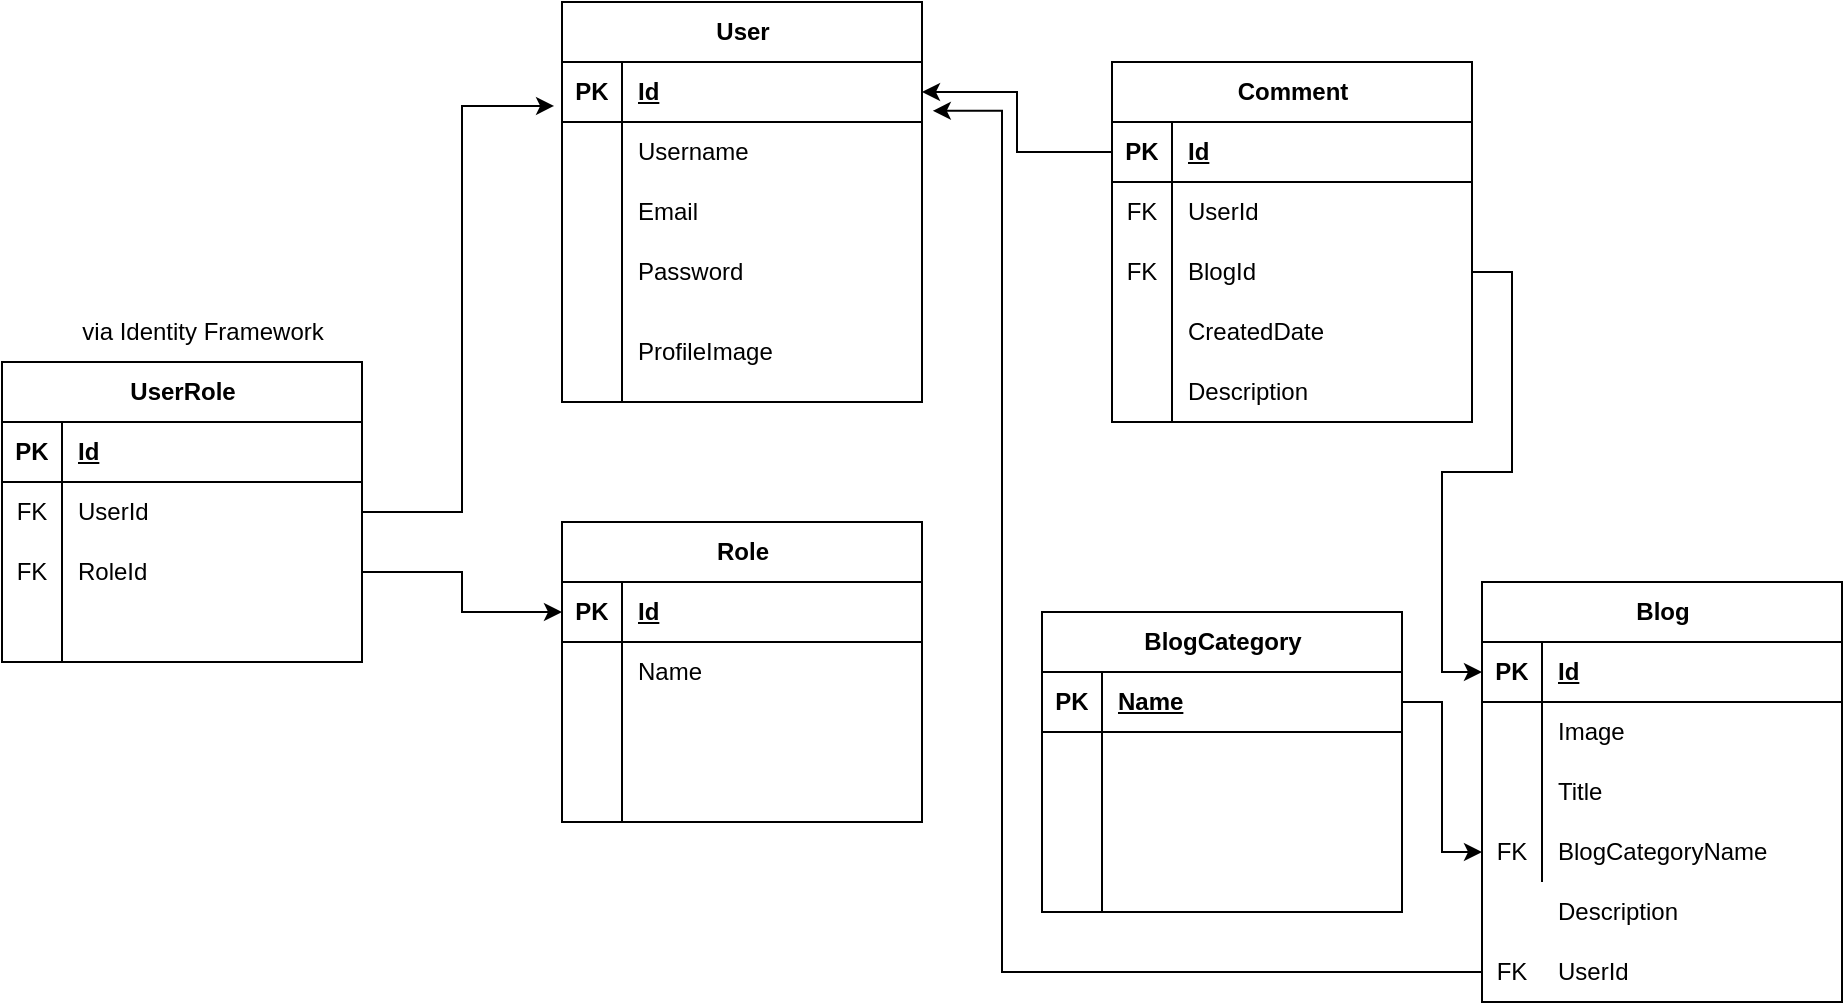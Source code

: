<mxfile version="24.4.0" type="device" pages="2">
  <diagram name="ERD" id="0M1rPhr5gGzUp3_vk9dj">
    <mxGraphModel dx="2524" dy="836" grid="1" gridSize="10" guides="1" tooltips="1" connect="1" arrows="1" fold="1" page="1" pageScale="1" pageWidth="850" pageHeight="1100" math="0" shadow="0">
      <root>
        <mxCell id="0" />
        <mxCell id="1" parent="0" />
        <mxCell id="p9ikIKn1Z6G7gpwhWaA2-1" value="User" style="shape=table;startSize=30;container=1;collapsible=1;childLayout=tableLayout;fixedRows=1;rowLines=0;fontStyle=1;align=center;resizeLast=1;html=1;" parent="1" vertex="1">
          <mxGeometry x="60" y="170" width="180" height="200" as="geometry" />
        </mxCell>
        <mxCell id="p9ikIKn1Z6G7gpwhWaA2-2" value="" style="shape=tableRow;horizontal=0;startSize=0;swimlaneHead=0;swimlaneBody=0;fillColor=none;collapsible=0;dropTarget=0;points=[[0,0.5],[1,0.5]];portConstraint=eastwest;top=0;left=0;right=0;bottom=1;" parent="p9ikIKn1Z6G7gpwhWaA2-1" vertex="1">
          <mxGeometry y="30" width="180" height="30" as="geometry" />
        </mxCell>
        <mxCell id="p9ikIKn1Z6G7gpwhWaA2-3" value="PK" style="shape=partialRectangle;connectable=0;fillColor=none;top=0;left=0;bottom=0;right=0;fontStyle=1;overflow=hidden;whiteSpace=wrap;html=1;" parent="p9ikIKn1Z6G7gpwhWaA2-2" vertex="1">
          <mxGeometry width="30" height="30" as="geometry">
            <mxRectangle width="30" height="30" as="alternateBounds" />
          </mxGeometry>
        </mxCell>
        <mxCell id="p9ikIKn1Z6G7gpwhWaA2-4" value="Id" style="shape=partialRectangle;connectable=0;fillColor=none;top=0;left=0;bottom=0;right=0;align=left;spacingLeft=6;fontStyle=5;overflow=hidden;whiteSpace=wrap;html=1;" parent="p9ikIKn1Z6G7gpwhWaA2-2" vertex="1">
          <mxGeometry x="30" width="150" height="30" as="geometry">
            <mxRectangle width="150" height="30" as="alternateBounds" />
          </mxGeometry>
        </mxCell>
        <mxCell id="p9ikIKn1Z6G7gpwhWaA2-5" value="" style="shape=tableRow;horizontal=0;startSize=0;swimlaneHead=0;swimlaneBody=0;fillColor=none;collapsible=0;dropTarget=0;points=[[0,0.5],[1,0.5]];portConstraint=eastwest;top=0;left=0;right=0;bottom=0;" parent="p9ikIKn1Z6G7gpwhWaA2-1" vertex="1">
          <mxGeometry y="60" width="180" height="30" as="geometry" />
        </mxCell>
        <mxCell id="p9ikIKn1Z6G7gpwhWaA2-6" value="" style="shape=partialRectangle;connectable=0;fillColor=none;top=0;left=0;bottom=0;right=0;editable=1;overflow=hidden;whiteSpace=wrap;html=1;" parent="p9ikIKn1Z6G7gpwhWaA2-5" vertex="1">
          <mxGeometry width="30" height="30" as="geometry">
            <mxRectangle width="30" height="30" as="alternateBounds" />
          </mxGeometry>
        </mxCell>
        <mxCell id="p9ikIKn1Z6G7gpwhWaA2-7" value="Username" style="shape=partialRectangle;connectable=0;fillColor=none;top=0;left=0;bottom=0;right=0;align=left;spacingLeft=6;overflow=hidden;whiteSpace=wrap;html=1;" parent="p9ikIKn1Z6G7gpwhWaA2-5" vertex="1">
          <mxGeometry x="30" width="150" height="30" as="geometry">
            <mxRectangle width="150" height="30" as="alternateBounds" />
          </mxGeometry>
        </mxCell>
        <mxCell id="p9ikIKn1Z6G7gpwhWaA2-8" value="" style="shape=tableRow;horizontal=0;startSize=0;swimlaneHead=0;swimlaneBody=0;fillColor=none;collapsible=0;dropTarget=0;points=[[0,0.5],[1,0.5]];portConstraint=eastwest;top=0;left=0;right=0;bottom=0;" parent="p9ikIKn1Z6G7gpwhWaA2-1" vertex="1">
          <mxGeometry y="90" width="180" height="30" as="geometry" />
        </mxCell>
        <mxCell id="p9ikIKn1Z6G7gpwhWaA2-9" value="" style="shape=partialRectangle;connectable=0;fillColor=none;top=0;left=0;bottom=0;right=0;editable=1;overflow=hidden;whiteSpace=wrap;html=1;" parent="p9ikIKn1Z6G7gpwhWaA2-8" vertex="1">
          <mxGeometry width="30" height="30" as="geometry">
            <mxRectangle width="30" height="30" as="alternateBounds" />
          </mxGeometry>
        </mxCell>
        <mxCell id="p9ikIKn1Z6G7gpwhWaA2-10" value="Email" style="shape=partialRectangle;connectable=0;fillColor=none;top=0;left=0;bottom=0;right=0;align=left;spacingLeft=6;overflow=hidden;whiteSpace=wrap;html=1;" parent="p9ikIKn1Z6G7gpwhWaA2-8" vertex="1">
          <mxGeometry x="30" width="150" height="30" as="geometry">
            <mxRectangle width="150" height="30" as="alternateBounds" />
          </mxGeometry>
        </mxCell>
        <mxCell id="p9ikIKn1Z6G7gpwhWaA2-11" value="" style="shape=tableRow;horizontal=0;startSize=0;swimlaneHead=0;swimlaneBody=0;fillColor=none;collapsible=0;dropTarget=0;points=[[0,0.5],[1,0.5]];portConstraint=eastwest;top=0;left=0;right=0;bottom=0;" parent="p9ikIKn1Z6G7gpwhWaA2-1" vertex="1">
          <mxGeometry y="120" width="180" height="30" as="geometry" />
        </mxCell>
        <mxCell id="p9ikIKn1Z6G7gpwhWaA2-12" value="" style="shape=partialRectangle;connectable=0;fillColor=none;top=0;left=0;bottom=0;right=0;editable=1;overflow=hidden;whiteSpace=wrap;html=1;" parent="p9ikIKn1Z6G7gpwhWaA2-11" vertex="1">
          <mxGeometry width="30" height="30" as="geometry">
            <mxRectangle width="30" height="30" as="alternateBounds" />
          </mxGeometry>
        </mxCell>
        <mxCell id="p9ikIKn1Z6G7gpwhWaA2-13" value="Password" style="shape=partialRectangle;connectable=0;fillColor=none;top=0;left=0;bottom=0;right=0;align=left;spacingLeft=6;overflow=hidden;whiteSpace=wrap;html=1;" parent="p9ikIKn1Z6G7gpwhWaA2-11" vertex="1">
          <mxGeometry x="30" width="150" height="30" as="geometry">
            <mxRectangle width="150" height="30" as="alternateBounds" />
          </mxGeometry>
        </mxCell>
        <mxCell id="p9ikIKn1Z6G7gpwhWaA2-98" value="" style="shape=tableRow;horizontal=0;startSize=0;swimlaneHead=0;swimlaneBody=0;fillColor=none;collapsible=0;dropTarget=0;points=[[0,0.5],[1,0.5]];portConstraint=eastwest;top=0;left=0;right=0;bottom=0;" parent="p9ikIKn1Z6G7gpwhWaA2-1" vertex="1">
          <mxGeometry y="150" width="180" height="50" as="geometry" />
        </mxCell>
        <mxCell id="p9ikIKn1Z6G7gpwhWaA2-99" value="" style="shape=partialRectangle;connectable=0;fillColor=none;top=0;left=0;bottom=0;right=0;editable=1;overflow=hidden;whiteSpace=wrap;html=1;" parent="p9ikIKn1Z6G7gpwhWaA2-98" vertex="1">
          <mxGeometry width="30" height="50" as="geometry">
            <mxRectangle width="30" height="50" as="alternateBounds" />
          </mxGeometry>
        </mxCell>
        <mxCell id="p9ikIKn1Z6G7gpwhWaA2-100" value="ProfileImage" style="shape=partialRectangle;connectable=0;fillColor=none;top=0;left=0;bottom=0;right=0;align=left;spacingLeft=6;overflow=hidden;whiteSpace=wrap;html=1;" parent="p9ikIKn1Z6G7gpwhWaA2-98" vertex="1">
          <mxGeometry x="30" width="150" height="50" as="geometry">
            <mxRectangle width="150" height="50" as="alternateBounds" />
          </mxGeometry>
        </mxCell>
        <mxCell id="p9ikIKn1Z6G7gpwhWaA2-14" value="Role" style="shape=table;startSize=30;container=1;collapsible=1;childLayout=tableLayout;fixedRows=1;rowLines=0;fontStyle=1;align=center;resizeLast=1;html=1;" parent="1" vertex="1">
          <mxGeometry x="60" y="430" width="180" height="150" as="geometry" />
        </mxCell>
        <mxCell id="p9ikIKn1Z6G7gpwhWaA2-15" value="" style="shape=tableRow;horizontal=0;startSize=0;swimlaneHead=0;swimlaneBody=0;fillColor=none;collapsible=0;dropTarget=0;points=[[0,0.5],[1,0.5]];portConstraint=eastwest;top=0;left=0;right=0;bottom=1;" parent="p9ikIKn1Z6G7gpwhWaA2-14" vertex="1">
          <mxGeometry y="30" width="180" height="30" as="geometry" />
        </mxCell>
        <mxCell id="p9ikIKn1Z6G7gpwhWaA2-16" value="PK" style="shape=partialRectangle;connectable=0;fillColor=none;top=0;left=0;bottom=0;right=0;fontStyle=1;overflow=hidden;whiteSpace=wrap;html=1;" parent="p9ikIKn1Z6G7gpwhWaA2-15" vertex="1">
          <mxGeometry width="30" height="30" as="geometry">
            <mxRectangle width="30" height="30" as="alternateBounds" />
          </mxGeometry>
        </mxCell>
        <mxCell id="p9ikIKn1Z6G7gpwhWaA2-17" value="Id" style="shape=partialRectangle;connectable=0;fillColor=none;top=0;left=0;bottom=0;right=0;align=left;spacingLeft=6;fontStyle=5;overflow=hidden;whiteSpace=wrap;html=1;" parent="p9ikIKn1Z6G7gpwhWaA2-15" vertex="1">
          <mxGeometry x="30" width="150" height="30" as="geometry">
            <mxRectangle width="150" height="30" as="alternateBounds" />
          </mxGeometry>
        </mxCell>
        <mxCell id="p9ikIKn1Z6G7gpwhWaA2-18" value="" style="shape=tableRow;horizontal=0;startSize=0;swimlaneHead=0;swimlaneBody=0;fillColor=none;collapsible=0;dropTarget=0;points=[[0,0.5],[1,0.5]];portConstraint=eastwest;top=0;left=0;right=0;bottom=0;" parent="p9ikIKn1Z6G7gpwhWaA2-14" vertex="1">
          <mxGeometry y="60" width="180" height="30" as="geometry" />
        </mxCell>
        <mxCell id="p9ikIKn1Z6G7gpwhWaA2-19" value="" style="shape=partialRectangle;connectable=0;fillColor=none;top=0;left=0;bottom=0;right=0;editable=1;overflow=hidden;whiteSpace=wrap;html=1;" parent="p9ikIKn1Z6G7gpwhWaA2-18" vertex="1">
          <mxGeometry width="30" height="30" as="geometry">
            <mxRectangle width="30" height="30" as="alternateBounds" />
          </mxGeometry>
        </mxCell>
        <mxCell id="p9ikIKn1Z6G7gpwhWaA2-20" value="Name" style="shape=partialRectangle;connectable=0;fillColor=none;top=0;left=0;bottom=0;right=0;align=left;spacingLeft=6;overflow=hidden;whiteSpace=wrap;html=1;" parent="p9ikIKn1Z6G7gpwhWaA2-18" vertex="1">
          <mxGeometry x="30" width="150" height="30" as="geometry">
            <mxRectangle width="150" height="30" as="alternateBounds" />
          </mxGeometry>
        </mxCell>
        <mxCell id="p9ikIKn1Z6G7gpwhWaA2-21" value="" style="shape=tableRow;horizontal=0;startSize=0;swimlaneHead=0;swimlaneBody=0;fillColor=none;collapsible=0;dropTarget=0;points=[[0,0.5],[1,0.5]];portConstraint=eastwest;top=0;left=0;right=0;bottom=0;" parent="p9ikIKn1Z6G7gpwhWaA2-14" vertex="1">
          <mxGeometry y="90" width="180" height="30" as="geometry" />
        </mxCell>
        <mxCell id="p9ikIKn1Z6G7gpwhWaA2-22" value="" style="shape=partialRectangle;connectable=0;fillColor=none;top=0;left=0;bottom=0;right=0;editable=1;overflow=hidden;whiteSpace=wrap;html=1;" parent="p9ikIKn1Z6G7gpwhWaA2-21" vertex="1">
          <mxGeometry width="30" height="30" as="geometry">
            <mxRectangle width="30" height="30" as="alternateBounds" />
          </mxGeometry>
        </mxCell>
        <mxCell id="p9ikIKn1Z6G7gpwhWaA2-23" value="" style="shape=partialRectangle;connectable=0;fillColor=none;top=0;left=0;bottom=0;right=0;align=left;spacingLeft=6;overflow=hidden;whiteSpace=wrap;html=1;" parent="p9ikIKn1Z6G7gpwhWaA2-21" vertex="1">
          <mxGeometry x="30" width="150" height="30" as="geometry">
            <mxRectangle width="150" height="30" as="alternateBounds" />
          </mxGeometry>
        </mxCell>
        <mxCell id="p9ikIKn1Z6G7gpwhWaA2-24" value="" style="shape=tableRow;horizontal=0;startSize=0;swimlaneHead=0;swimlaneBody=0;fillColor=none;collapsible=0;dropTarget=0;points=[[0,0.5],[1,0.5]];portConstraint=eastwest;top=0;left=0;right=0;bottom=0;" parent="p9ikIKn1Z6G7gpwhWaA2-14" vertex="1">
          <mxGeometry y="120" width="180" height="30" as="geometry" />
        </mxCell>
        <mxCell id="p9ikIKn1Z6G7gpwhWaA2-25" value="" style="shape=partialRectangle;connectable=0;fillColor=none;top=0;left=0;bottom=0;right=0;editable=1;overflow=hidden;whiteSpace=wrap;html=1;" parent="p9ikIKn1Z6G7gpwhWaA2-24" vertex="1">
          <mxGeometry width="30" height="30" as="geometry">
            <mxRectangle width="30" height="30" as="alternateBounds" />
          </mxGeometry>
        </mxCell>
        <mxCell id="p9ikIKn1Z6G7gpwhWaA2-26" value="" style="shape=partialRectangle;connectable=0;fillColor=none;top=0;left=0;bottom=0;right=0;align=left;spacingLeft=6;overflow=hidden;whiteSpace=wrap;html=1;" parent="p9ikIKn1Z6G7gpwhWaA2-24" vertex="1">
          <mxGeometry x="30" width="150" height="30" as="geometry">
            <mxRectangle width="150" height="30" as="alternateBounds" />
          </mxGeometry>
        </mxCell>
        <mxCell id="p9ikIKn1Z6G7gpwhWaA2-27" value="UserRole" style="shape=table;startSize=30;container=1;collapsible=1;childLayout=tableLayout;fixedRows=1;rowLines=0;fontStyle=1;align=center;resizeLast=1;html=1;" parent="1" vertex="1">
          <mxGeometry x="-220" y="350" width="180" height="150" as="geometry" />
        </mxCell>
        <mxCell id="p9ikIKn1Z6G7gpwhWaA2-28" value="" style="shape=tableRow;horizontal=0;startSize=0;swimlaneHead=0;swimlaneBody=0;fillColor=none;collapsible=0;dropTarget=0;points=[[0,0.5],[1,0.5]];portConstraint=eastwest;top=0;left=0;right=0;bottom=1;" parent="p9ikIKn1Z6G7gpwhWaA2-27" vertex="1">
          <mxGeometry y="30" width="180" height="30" as="geometry" />
        </mxCell>
        <mxCell id="p9ikIKn1Z6G7gpwhWaA2-29" value="PK" style="shape=partialRectangle;connectable=0;fillColor=none;top=0;left=0;bottom=0;right=0;fontStyle=1;overflow=hidden;whiteSpace=wrap;html=1;" parent="p9ikIKn1Z6G7gpwhWaA2-28" vertex="1">
          <mxGeometry width="30" height="30" as="geometry">
            <mxRectangle width="30" height="30" as="alternateBounds" />
          </mxGeometry>
        </mxCell>
        <mxCell id="p9ikIKn1Z6G7gpwhWaA2-30" value="Id" style="shape=partialRectangle;connectable=0;fillColor=none;top=0;left=0;bottom=0;right=0;align=left;spacingLeft=6;fontStyle=5;overflow=hidden;whiteSpace=wrap;html=1;" parent="p9ikIKn1Z6G7gpwhWaA2-28" vertex="1">
          <mxGeometry x="30" width="150" height="30" as="geometry">
            <mxRectangle width="150" height="30" as="alternateBounds" />
          </mxGeometry>
        </mxCell>
        <mxCell id="p9ikIKn1Z6G7gpwhWaA2-31" value="" style="shape=tableRow;horizontal=0;startSize=0;swimlaneHead=0;swimlaneBody=0;fillColor=none;collapsible=0;dropTarget=0;points=[[0,0.5],[1,0.5]];portConstraint=eastwest;top=0;left=0;right=0;bottom=0;" parent="p9ikIKn1Z6G7gpwhWaA2-27" vertex="1">
          <mxGeometry y="60" width="180" height="30" as="geometry" />
        </mxCell>
        <mxCell id="p9ikIKn1Z6G7gpwhWaA2-32" value="FK" style="shape=partialRectangle;connectable=0;fillColor=none;top=0;left=0;bottom=0;right=0;editable=1;overflow=hidden;whiteSpace=wrap;html=1;" parent="p9ikIKn1Z6G7gpwhWaA2-31" vertex="1">
          <mxGeometry width="30" height="30" as="geometry">
            <mxRectangle width="30" height="30" as="alternateBounds" />
          </mxGeometry>
        </mxCell>
        <mxCell id="p9ikIKn1Z6G7gpwhWaA2-33" value="UserId" style="shape=partialRectangle;connectable=0;fillColor=none;top=0;left=0;bottom=0;right=0;align=left;spacingLeft=6;overflow=hidden;whiteSpace=wrap;html=1;" parent="p9ikIKn1Z6G7gpwhWaA2-31" vertex="1">
          <mxGeometry x="30" width="150" height="30" as="geometry">
            <mxRectangle width="150" height="30" as="alternateBounds" />
          </mxGeometry>
        </mxCell>
        <mxCell id="p9ikIKn1Z6G7gpwhWaA2-34" value="" style="shape=tableRow;horizontal=0;startSize=0;swimlaneHead=0;swimlaneBody=0;fillColor=none;collapsible=0;dropTarget=0;points=[[0,0.5],[1,0.5]];portConstraint=eastwest;top=0;left=0;right=0;bottom=0;" parent="p9ikIKn1Z6G7gpwhWaA2-27" vertex="1">
          <mxGeometry y="90" width="180" height="30" as="geometry" />
        </mxCell>
        <mxCell id="p9ikIKn1Z6G7gpwhWaA2-35" value="FK" style="shape=partialRectangle;connectable=0;fillColor=none;top=0;left=0;bottom=0;right=0;editable=1;overflow=hidden;whiteSpace=wrap;html=1;" parent="p9ikIKn1Z6G7gpwhWaA2-34" vertex="1">
          <mxGeometry width="30" height="30" as="geometry">
            <mxRectangle width="30" height="30" as="alternateBounds" />
          </mxGeometry>
        </mxCell>
        <mxCell id="p9ikIKn1Z6G7gpwhWaA2-36" value="RoleId" style="shape=partialRectangle;connectable=0;fillColor=none;top=0;left=0;bottom=0;right=0;align=left;spacingLeft=6;overflow=hidden;whiteSpace=wrap;html=1;" parent="p9ikIKn1Z6G7gpwhWaA2-34" vertex="1">
          <mxGeometry x="30" width="150" height="30" as="geometry">
            <mxRectangle width="150" height="30" as="alternateBounds" />
          </mxGeometry>
        </mxCell>
        <mxCell id="p9ikIKn1Z6G7gpwhWaA2-37" value="" style="shape=tableRow;horizontal=0;startSize=0;swimlaneHead=0;swimlaneBody=0;fillColor=none;collapsible=0;dropTarget=0;points=[[0,0.5],[1,0.5]];portConstraint=eastwest;top=0;left=0;right=0;bottom=0;" parent="p9ikIKn1Z6G7gpwhWaA2-27" vertex="1">
          <mxGeometry y="120" width="180" height="30" as="geometry" />
        </mxCell>
        <mxCell id="p9ikIKn1Z6G7gpwhWaA2-38" value="" style="shape=partialRectangle;connectable=0;fillColor=none;top=0;left=0;bottom=0;right=0;editable=1;overflow=hidden;whiteSpace=wrap;html=1;" parent="p9ikIKn1Z6G7gpwhWaA2-37" vertex="1">
          <mxGeometry width="30" height="30" as="geometry">
            <mxRectangle width="30" height="30" as="alternateBounds" />
          </mxGeometry>
        </mxCell>
        <mxCell id="p9ikIKn1Z6G7gpwhWaA2-39" value="" style="shape=partialRectangle;connectable=0;fillColor=none;top=0;left=0;bottom=0;right=0;align=left;spacingLeft=6;overflow=hidden;whiteSpace=wrap;html=1;" parent="p9ikIKn1Z6G7gpwhWaA2-37" vertex="1">
          <mxGeometry x="30" width="150" height="30" as="geometry">
            <mxRectangle width="150" height="30" as="alternateBounds" />
          </mxGeometry>
        </mxCell>
        <mxCell id="p9ikIKn1Z6G7gpwhWaA2-40" style="edgeStyle=orthogonalEdgeStyle;rounded=0;orthogonalLoop=1;jettySize=auto;html=1;entryX=-0.022;entryY=0.733;entryDx=0;entryDy=0;entryPerimeter=0;exitX=1;exitY=0.5;exitDx=0;exitDy=0;" parent="1" source="p9ikIKn1Z6G7gpwhWaA2-31" target="p9ikIKn1Z6G7gpwhWaA2-2" edge="1">
          <mxGeometry relative="1" as="geometry" />
        </mxCell>
        <mxCell id="p9ikIKn1Z6G7gpwhWaA2-41" style="edgeStyle=orthogonalEdgeStyle;rounded=0;orthogonalLoop=1;jettySize=auto;html=1;entryX=0;entryY=0.5;entryDx=0;entryDy=0;" parent="1" source="p9ikIKn1Z6G7gpwhWaA2-34" target="p9ikIKn1Z6G7gpwhWaA2-15" edge="1">
          <mxGeometry relative="1" as="geometry" />
        </mxCell>
        <mxCell id="p9ikIKn1Z6G7gpwhWaA2-42" value="via Identity Framework" style="text;html=1;align=center;verticalAlign=middle;resizable=0;points=[];autosize=1;strokeColor=none;fillColor=none;" parent="1" vertex="1">
          <mxGeometry x="-190" y="320" width="140" height="30" as="geometry" />
        </mxCell>
        <mxCell id="p9ikIKn1Z6G7gpwhWaA2-43" value="Blog" style="shape=table;startSize=30;container=1;collapsible=1;childLayout=tableLayout;fixedRows=1;rowLines=0;fontStyle=1;align=center;resizeLast=1;html=1;" parent="1" vertex="1">
          <mxGeometry x="520" y="460" width="180" height="210" as="geometry" />
        </mxCell>
        <mxCell id="p9ikIKn1Z6G7gpwhWaA2-44" value="" style="shape=tableRow;horizontal=0;startSize=0;swimlaneHead=0;swimlaneBody=0;fillColor=none;collapsible=0;dropTarget=0;points=[[0,0.5],[1,0.5]];portConstraint=eastwest;top=0;left=0;right=0;bottom=1;" parent="p9ikIKn1Z6G7gpwhWaA2-43" vertex="1">
          <mxGeometry y="30" width="180" height="30" as="geometry" />
        </mxCell>
        <mxCell id="p9ikIKn1Z6G7gpwhWaA2-45" value="PK" style="shape=partialRectangle;connectable=0;fillColor=none;top=0;left=0;bottom=0;right=0;fontStyle=1;overflow=hidden;whiteSpace=wrap;html=1;" parent="p9ikIKn1Z6G7gpwhWaA2-44" vertex="1">
          <mxGeometry width="30" height="30" as="geometry">
            <mxRectangle width="30" height="30" as="alternateBounds" />
          </mxGeometry>
        </mxCell>
        <mxCell id="p9ikIKn1Z6G7gpwhWaA2-46" value="Id" style="shape=partialRectangle;connectable=0;fillColor=none;top=0;left=0;bottom=0;right=0;align=left;spacingLeft=6;fontStyle=5;overflow=hidden;whiteSpace=wrap;html=1;" parent="p9ikIKn1Z6G7gpwhWaA2-44" vertex="1">
          <mxGeometry x="30" width="150" height="30" as="geometry">
            <mxRectangle width="150" height="30" as="alternateBounds" />
          </mxGeometry>
        </mxCell>
        <mxCell id="p9ikIKn1Z6G7gpwhWaA2-47" value="" style="shape=tableRow;horizontal=0;startSize=0;swimlaneHead=0;swimlaneBody=0;fillColor=none;collapsible=0;dropTarget=0;points=[[0,0.5],[1,0.5]];portConstraint=eastwest;top=0;left=0;right=0;bottom=0;" parent="p9ikIKn1Z6G7gpwhWaA2-43" vertex="1">
          <mxGeometry y="60" width="180" height="30" as="geometry" />
        </mxCell>
        <mxCell id="p9ikIKn1Z6G7gpwhWaA2-48" value="" style="shape=partialRectangle;connectable=0;fillColor=none;top=0;left=0;bottom=0;right=0;editable=1;overflow=hidden;whiteSpace=wrap;html=1;" parent="p9ikIKn1Z6G7gpwhWaA2-47" vertex="1">
          <mxGeometry width="30" height="30" as="geometry">
            <mxRectangle width="30" height="30" as="alternateBounds" />
          </mxGeometry>
        </mxCell>
        <mxCell id="p9ikIKn1Z6G7gpwhWaA2-49" value="Image" style="shape=partialRectangle;connectable=0;fillColor=none;top=0;left=0;bottom=0;right=0;align=left;spacingLeft=6;overflow=hidden;whiteSpace=wrap;html=1;" parent="p9ikIKn1Z6G7gpwhWaA2-47" vertex="1">
          <mxGeometry x="30" width="150" height="30" as="geometry">
            <mxRectangle width="150" height="30" as="alternateBounds" />
          </mxGeometry>
        </mxCell>
        <mxCell id="p9ikIKn1Z6G7gpwhWaA2-50" value="" style="shape=tableRow;horizontal=0;startSize=0;swimlaneHead=0;swimlaneBody=0;fillColor=none;collapsible=0;dropTarget=0;points=[[0,0.5],[1,0.5]];portConstraint=eastwest;top=0;left=0;right=0;bottom=0;" parent="p9ikIKn1Z6G7gpwhWaA2-43" vertex="1">
          <mxGeometry y="90" width="180" height="30" as="geometry" />
        </mxCell>
        <mxCell id="p9ikIKn1Z6G7gpwhWaA2-51" value="" style="shape=partialRectangle;connectable=0;fillColor=none;top=0;left=0;bottom=0;right=0;editable=1;overflow=hidden;whiteSpace=wrap;html=1;" parent="p9ikIKn1Z6G7gpwhWaA2-50" vertex="1">
          <mxGeometry width="30" height="30" as="geometry">
            <mxRectangle width="30" height="30" as="alternateBounds" />
          </mxGeometry>
        </mxCell>
        <mxCell id="p9ikIKn1Z6G7gpwhWaA2-52" value="Title" style="shape=partialRectangle;connectable=0;fillColor=none;top=0;left=0;bottom=0;right=0;align=left;spacingLeft=6;overflow=hidden;whiteSpace=wrap;html=1;" parent="p9ikIKn1Z6G7gpwhWaA2-50" vertex="1">
          <mxGeometry x="30" width="150" height="30" as="geometry">
            <mxRectangle width="150" height="30" as="alternateBounds" />
          </mxGeometry>
        </mxCell>
        <mxCell id="p9ikIKn1Z6G7gpwhWaA2-53" value="" style="shape=tableRow;horizontal=0;startSize=0;swimlaneHead=0;swimlaneBody=0;fillColor=none;collapsible=0;dropTarget=0;points=[[0,0.5],[1,0.5]];portConstraint=eastwest;top=0;left=0;right=0;bottom=0;" parent="p9ikIKn1Z6G7gpwhWaA2-43" vertex="1">
          <mxGeometry y="120" width="180" height="30" as="geometry" />
        </mxCell>
        <mxCell id="p9ikIKn1Z6G7gpwhWaA2-54" value="FK" style="shape=partialRectangle;connectable=0;fillColor=none;top=0;left=0;bottom=0;right=0;editable=1;overflow=hidden;whiteSpace=wrap;html=1;" parent="p9ikIKn1Z6G7gpwhWaA2-53" vertex="1">
          <mxGeometry width="30" height="30" as="geometry">
            <mxRectangle width="30" height="30" as="alternateBounds" />
          </mxGeometry>
        </mxCell>
        <mxCell id="p9ikIKn1Z6G7gpwhWaA2-55" value="BlogCategoryName" style="shape=partialRectangle;connectable=0;fillColor=none;top=0;left=0;bottom=0;right=0;align=left;spacingLeft=6;overflow=hidden;whiteSpace=wrap;html=1;" parent="p9ikIKn1Z6G7gpwhWaA2-53" vertex="1">
          <mxGeometry x="30" width="150" height="30" as="geometry">
            <mxRectangle width="150" height="30" as="alternateBounds" />
          </mxGeometry>
        </mxCell>
        <mxCell id="p9ikIKn1Z6G7gpwhWaA2-56" value="BlogCategory" style="shape=table;startSize=30;container=1;collapsible=1;childLayout=tableLayout;fixedRows=1;rowLines=0;fontStyle=1;align=center;resizeLast=1;html=1;" parent="1" vertex="1">
          <mxGeometry x="300" y="475" width="180" height="150" as="geometry" />
        </mxCell>
        <mxCell id="p9ikIKn1Z6G7gpwhWaA2-57" value="" style="shape=tableRow;horizontal=0;startSize=0;swimlaneHead=0;swimlaneBody=0;fillColor=none;collapsible=0;dropTarget=0;points=[[0,0.5],[1,0.5]];portConstraint=eastwest;top=0;left=0;right=0;bottom=1;" parent="p9ikIKn1Z6G7gpwhWaA2-56" vertex="1">
          <mxGeometry y="30" width="180" height="30" as="geometry" />
        </mxCell>
        <mxCell id="p9ikIKn1Z6G7gpwhWaA2-58" value="PK" style="shape=partialRectangle;connectable=0;fillColor=none;top=0;left=0;bottom=0;right=0;fontStyle=1;overflow=hidden;whiteSpace=wrap;html=1;" parent="p9ikIKn1Z6G7gpwhWaA2-57" vertex="1">
          <mxGeometry width="30" height="30" as="geometry">
            <mxRectangle width="30" height="30" as="alternateBounds" />
          </mxGeometry>
        </mxCell>
        <mxCell id="p9ikIKn1Z6G7gpwhWaA2-59" value="Name" style="shape=partialRectangle;connectable=0;fillColor=none;top=0;left=0;bottom=0;right=0;align=left;spacingLeft=6;fontStyle=5;overflow=hidden;whiteSpace=wrap;html=1;" parent="p9ikIKn1Z6G7gpwhWaA2-57" vertex="1">
          <mxGeometry x="30" width="150" height="30" as="geometry">
            <mxRectangle width="150" height="30" as="alternateBounds" />
          </mxGeometry>
        </mxCell>
        <mxCell id="p9ikIKn1Z6G7gpwhWaA2-60" value="" style="shape=tableRow;horizontal=0;startSize=0;swimlaneHead=0;swimlaneBody=0;fillColor=none;collapsible=0;dropTarget=0;points=[[0,0.5],[1,0.5]];portConstraint=eastwest;top=0;left=0;right=0;bottom=0;" parent="p9ikIKn1Z6G7gpwhWaA2-56" vertex="1">
          <mxGeometry y="60" width="180" height="30" as="geometry" />
        </mxCell>
        <mxCell id="p9ikIKn1Z6G7gpwhWaA2-61" value="" style="shape=partialRectangle;connectable=0;fillColor=none;top=0;left=0;bottom=0;right=0;editable=1;overflow=hidden;whiteSpace=wrap;html=1;" parent="p9ikIKn1Z6G7gpwhWaA2-60" vertex="1">
          <mxGeometry width="30" height="30" as="geometry">
            <mxRectangle width="30" height="30" as="alternateBounds" />
          </mxGeometry>
        </mxCell>
        <mxCell id="p9ikIKn1Z6G7gpwhWaA2-62" value="" style="shape=partialRectangle;connectable=0;fillColor=none;top=0;left=0;bottom=0;right=0;align=left;spacingLeft=6;overflow=hidden;whiteSpace=wrap;html=1;" parent="p9ikIKn1Z6G7gpwhWaA2-60" vertex="1">
          <mxGeometry x="30" width="150" height="30" as="geometry">
            <mxRectangle width="150" height="30" as="alternateBounds" />
          </mxGeometry>
        </mxCell>
        <mxCell id="p9ikIKn1Z6G7gpwhWaA2-63" value="" style="shape=tableRow;horizontal=0;startSize=0;swimlaneHead=0;swimlaneBody=0;fillColor=none;collapsible=0;dropTarget=0;points=[[0,0.5],[1,0.5]];portConstraint=eastwest;top=0;left=0;right=0;bottom=0;" parent="p9ikIKn1Z6G7gpwhWaA2-56" vertex="1">
          <mxGeometry y="90" width="180" height="30" as="geometry" />
        </mxCell>
        <mxCell id="p9ikIKn1Z6G7gpwhWaA2-64" value="" style="shape=partialRectangle;connectable=0;fillColor=none;top=0;left=0;bottom=0;right=0;editable=1;overflow=hidden;whiteSpace=wrap;html=1;" parent="p9ikIKn1Z6G7gpwhWaA2-63" vertex="1">
          <mxGeometry width="30" height="30" as="geometry">
            <mxRectangle width="30" height="30" as="alternateBounds" />
          </mxGeometry>
        </mxCell>
        <mxCell id="p9ikIKn1Z6G7gpwhWaA2-65" value="" style="shape=partialRectangle;connectable=0;fillColor=none;top=0;left=0;bottom=0;right=0;align=left;spacingLeft=6;overflow=hidden;whiteSpace=wrap;html=1;" parent="p9ikIKn1Z6G7gpwhWaA2-63" vertex="1">
          <mxGeometry x="30" width="150" height="30" as="geometry">
            <mxRectangle width="150" height="30" as="alternateBounds" />
          </mxGeometry>
        </mxCell>
        <mxCell id="p9ikIKn1Z6G7gpwhWaA2-66" value="" style="shape=tableRow;horizontal=0;startSize=0;swimlaneHead=0;swimlaneBody=0;fillColor=none;collapsible=0;dropTarget=0;points=[[0,0.5],[1,0.5]];portConstraint=eastwest;top=0;left=0;right=0;bottom=0;" parent="p9ikIKn1Z6G7gpwhWaA2-56" vertex="1">
          <mxGeometry y="120" width="180" height="30" as="geometry" />
        </mxCell>
        <mxCell id="p9ikIKn1Z6G7gpwhWaA2-67" value="" style="shape=partialRectangle;connectable=0;fillColor=none;top=0;left=0;bottom=0;right=0;editable=1;overflow=hidden;whiteSpace=wrap;html=1;" parent="p9ikIKn1Z6G7gpwhWaA2-66" vertex="1">
          <mxGeometry width="30" height="30" as="geometry">
            <mxRectangle width="30" height="30" as="alternateBounds" />
          </mxGeometry>
        </mxCell>
        <mxCell id="p9ikIKn1Z6G7gpwhWaA2-68" value="" style="shape=partialRectangle;connectable=0;fillColor=none;top=0;left=0;bottom=0;right=0;align=left;spacingLeft=6;overflow=hidden;whiteSpace=wrap;html=1;" parent="p9ikIKn1Z6G7gpwhWaA2-66" vertex="1">
          <mxGeometry x="30" width="150" height="30" as="geometry">
            <mxRectangle width="150" height="30" as="alternateBounds" />
          </mxGeometry>
        </mxCell>
        <mxCell id="p9ikIKn1Z6G7gpwhWaA2-69" style="edgeStyle=orthogonalEdgeStyle;rounded=0;orthogonalLoop=1;jettySize=auto;html=1;entryX=0;entryY=0.5;entryDx=0;entryDy=0;" parent="1" source="p9ikIKn1Z6G7gpwhWaA2-57" target="p9ikIKn1Z6G7gpwhWaA2-53" edge="1">
          <mxGeometry relative="1" as="geometry" />
        </mxCell>
        <mxCell id="p9ikIKn1Z6G7gpwhWaA2-70" value="" style="shape=tableRow;horizontal=0;startSize=0;swimlaneHead=0;swimlaneBody=0;fillColor=none;collapsible=0;dropTarget=0;points=[[0,0.5],[1,0.5]];portConstraint=eastwest;top=0;left=0;right=0;bottom=0;" parent="1" vertex="1">
          <mxGeometry x="520" y="610" width="180" height="30" as="geometry" />
        </mxCell>
        <mxCell id="p9ikIKn1Z6G7gpwhWaA2-71" value="" style="shape=partialRectangle;connectable=0;fillColor=none;top=0;left=0;bottom=0;right=0;editable=1;overflow=hidden;whiteSpace=wrap;html=1;" parent="p9ikIKn1Z6G7gpwhWaA2-70" vertex="1">
          <mxGeometry width="30" height="30" as="geometry">
            <mxRectangle width="30" height="30" as="alternateBounds" />
          </mxGeometry>
        </mxCell>
        <mxCell id="p9ikIKn1Z6G7gpwhWaA2-72" value="Description" style="shape=partialRectangle;connectable=0;fillColor=none;top=0;left=0;bottom=0;right=0;align=left;spacingLeft=6;overflow=hidden;whiteSpace=wrap;html=1;" parent="p9ikIKn1Z6G7gpwhWaA2-70" vertex="1">
          <mxGeometry x="30" width="150" height="30" as="geometry">
            <mxRectangle width="150" height="30" as="alternateBounds" />
          </mxGeometry>
        </mxCell>
        <mxCell id="p9ikIKn1Z6G7gpwhWaA2-73" value="Comm&lt;span style=&quot;background-color: initial;&quot;&gt;ent&lt;/span&gt;" style="shape=table;startSize=30;container=1;collapsible=1;childLayout=tableLayout;fixedRows=1;rowLines=0;fontStyle=1;align=center;resizeLast=1;html=1;" parent="1" vertex="1">
          <mxGeometry x="335" y="200" width="180" height="180" as="geometry" />
        </mxCell>
        <mxCell id="p9ikIKn1Z6G7gpwhWaA2-74" value="" style="shape=tableRow;horizontal=0;startSize=0;swimlaneHead=0;swimlaneBody=0;fillColor=none;collapsible=0;dropTarget=0;points=[[0,0.5],[1,0.5]];portConstraint=eastwest;top=0;left=0;right=0;bottom=1;" parent="p9ikIKn1Z6G7gpwhWaA2-73" vertex="1">
          <mxGeometry y="30" width="180" height="30" as="geometry" />
        </mxCell>
        <mxCell id="p9ikIKn1Z6G7gpwhWaA2-75" value="PK" style="shape=partialRectangle;connectable=0;fillColor=none;top=0;left=0;bottom=0;right=0;fontStyle=1;overflow=hidden;whiteSpace=wrap;html=1;" parent="p9ikIKn1Z6G7gpwhWaA2-74" vertex="1">
          <mxGeometry width="30" height="30" as="geometry">
            <mxRectangle width="30" height="30" as="alternateBounds" />
          </mxGeometry>
        </mxCell>
        <mxCell id="p9ikIKn1Z6G7gpwhWaA2-76" value="Id" style="shape=partialRectangle;connectable=0;fillColor=none;top=0;left=0;bottom=0;right=0;align=left;spacingLeft=6;fontStyle=5;overflow=hidden;whiteSpace=wrap;html=1;" parent="p9ikIKn1Z6G7gpwhWaA2-74" vertex="1">
          <mxGeometry x="30" width="150" height="30" as="geometry">
            <mxRectangle width="150" height="30" as="alternateBounds" />
          </mxGeometry>
        </mxCell>
        <mxCell id="p9ikIKn1Z6G7gpwhWaA2-77" value="" style="shape=tableRow;horizontal=0;startSize=0;swimlaneHead=0;swimlaneBody=0;fillColor=none;collapsible=0;dropTarget=0;points=[[0,0.5],[1,0.5]];portConstraint=eastwest;top=0;left=0;right=0;bottom=0;" parent="p9ikIKn1Z6G7gpwhWaA2-73" vertex="1">
          <mxGeometry y="60" width="180" height="30" as="geometry" />
        </mxCell>
        <mxCell id="p9ikIKn1Z6G7gpwhWaA2-78" value="FK" style="shape=partialRectangle;connectable=0;fillColor=none;top=0;left=0;bottom=0;right=0;editable=1;overflow=hidden;whiteSpace=wrap;html=1;" parent="p9ikIKn1Z6G7gpwhWaA2-77" vertex="1">
          <mxGeometry width="30" height="30" as="geometry">
            <mxRectangle width="30" height="30" as="alternateBounds" />
          </mxGeometry>
        </mxCell>
        <mxCell id="p9ikIKn1Z6G7gpwhWaA2-79" value="UserId" style="shape=partialRectangle;connectable=0;fillColor=none;top=0;left=0;bottom=0;right=0;align=left;spacingLeft=6;overflow=hidden;whiteSpace=wrap;html=1;" parent="p9ikIKn1Z6G7gpwhWaA2-77" vertex="1">
          <mxGeometry x="30" width="150" height="30" as="geometry">
            <mxRectangle width="150" height="30" as="alternateBounds" />
          </mxGeometry>
        </mxCell>
        <mxCell id="p9ikIKn1Z6G7gpwhWaA2-80" value="" style="shape=tableRow;horizontal=0;startSize=0;swimlaneHead=0;swimlaneBody=0;fillColor=none;collapsible=0;dropTarget=0;points=[[0,0.5],[1,0.5]];portConstraint=eastwest;top=0;left=0;right=0;bottom=0;" parent="p9ikIKn1Z6G7gpwhWaA2-73" vertex="1">
          <mxGeometry y="90" width="180" height="30" as="geometry" />
        </mxCell>
        <mxCell id="p9ikIKn1Z6G7gpwhWaA2-81" value="FK" style="shape=partialRectangle;connectable=0;fillColor=none;top=0;left=0;bottom=0;right=0;editable=1;overflow=hidden;whiteSpace=wrap;html=1;" parent="p9ikIKn1Z6G7gpwhWaA2-80" vertex="1">
          <mxGeometry width="30" height="30" as="geometry">
            <mxRectangle width="30" height="30" as="alternateBounds" />
          </mxGeometry>
        </mxCell>
        <mxCell id="p9ikIKn1Z6G7gpwhWaA2-82" value="BlogId" style="shape=partialRectangle;connectable=0;fillColor=none;top=0;left=0;bottom=0;right=0;align=left;spacingLeft=6;overflow=hidden;whiteSpace=wrap;html=1;" parent="p9ikIKn1Z6G7gpwhWaA2-80" vertex="1">
          <mxGeometry x="30" width="150" height="30" as="geometry">
            <mxRectangle width="150" height="30" as="alternateBounds" />
          </mxGeometry>
        </mxCell>
        <mxCell id="p9ikIKn1Z6G7gpwhWaA2-95" value="" style="shape=tableRow;horizontal=0;startSize=0;swimlaneHead=0;swimlaneBody=0;fillColor=none;collapsible=0;dropTarget=0;points=[[0,0.5],[1,0.5]];portConstraint=eastwest;top=0;left=0;right=0;bottom=0;" parent="p9ikIKn1Z6G7gpwhWaA2-73" vertex="1">
          <mxGeometry y="120" width="180" height="30" as="geometry" />
        </mxCell>
        <mxCell id="p9ikIKn1Z6G7gpwhWaA2-96" value="" style="shape=partialRectangle;connectable=0;fillColor=none;top=0;left=0;bottom=0;right=0;editable=1;overflow=hidden;whiteSpace=wrap;html=1;" parent="p9ikIKn1Z6G7gpwhWaA2-95" vertex="1">
          <mxGeometry width="30" height="30" as="geometry">
            <mxRectangle width="30" height="30" as="alternateBounds" />
          </mxGeometry>
        </mxCell>
        <mxCell id="p9ikIKn1Z6G7gpwhWaA2-97" value="CreatedDate" style="shape=partialRectangle;connectable=0;fillColor=none;top=0;left=0;bottom=0;right=0;align=left;spacingLeft=6;overflow=hidden;whiteSpace=wrap;html=1;" parent="p9ikIKn1Z6G7gpwhWaA2-95" vertex="1">
          <mxGeometry x="30" width="150" height="30" as="geometry">
            <mxRectangle width="150" height="30" as="alternateBounds" />
          </mxGeometry>
        </mxCell>
        <mxCell id="p9ikIKn1Z6G7gpwhWaA2-83" value="" style="shape=tableRow;horizontal=0;startSize=0;swimlaneHead=0;swimlaneBody=0;fillColor=none;collapsible=0;dropTarget=0;points=[[0,0.5],[1,0.5]];portConstraint=eastwest;top=0;left=0;right=0;bottom=0;" parent="p9ikIKn1Z6G7gpwhWaA2-73" vertex="1">
          <mxGeometry y="150" width="180" height="30" as="geometry" />
        </mxCell>
        <mxCell id="p9ikIKn1Z6G7gpwhWaA2-84" value="" style="shape=partialRectangle;connectable=0;fillColor=none;top=0;left=0;bottom=0;right=0;editable=1;overflow=hidden;whiteSpace=wrap;html=1;" parent="p9ikIKn1Z6G7gpwhWaA2-83" vertex="1">
          <mxGeometry width="30" height="30" as="geometry">
            <mxRectangle width="30" height="30" as="alternateBounds" />
          </mxGeometry>
        </mxCell>
        <mxCell id="p9ikIKn1Z6G7gpwhWaA2-85" value="Description" style="shape=partialRectangle;connectable=0;fillColor=none;top=0;left=0;bottom=0;right=0;align=left;spacingLeft=6;overflow=hidden;whiteSpace=wrap;html=1;" parent="p9ikIKn1Z6G7gpwhWaA2-83" vertex="1">
          <mxGeometry x="30" width="150" height="30" as="geometry">
            <mxRectangle width="150" height="30" as="alternateBounds" />
          </mxGeometry>
        </mxCell>
        <mxCell id="p9ikIKn1Z6G7gpwhWaA2-86" style="edgeStyle=orthogonalEdgeStyle;rounded=0;orthogonalLoop=1;jettySize=auto;html=1;entryX=1;entryY=0.5;entryDx=0;entryDy=0;" parent="1" source="p9ikIKn1Z6G7gpwhWaA2-74" target="p9ikIKn1Z6G7gpwhWaA2-2" edge="1">
          <mxGeometry relative="1" as="geometry" />
        </mxCell>
        <mxCell id="p9ikIKn1Z6G7gpwhWaA2-87" style="edgeStyle=orthogonalEdgeStyle;rounded=0;orthogonalLoop=1;jettySize=auto;html=1;entryX=0;entryY=0.5;entryDx=0;entryDy=0;" parent="1" source="p9ikIKn1Z6G7gpwhWaA2-80" target="p9ikIKn1Z6G7gpwhWaA2-44" edge="1">
          <mxGeometry relative="1" as="geometry" />
        </mxCell>
        <mxCell id="p9ikIKn1Z6G7gpwhWaA2-88" value="" style="shape=tableRow;horizontal=0;startSize=0;swimlaneHead=0;swimlaneBody=0;fillColor=none;collapsible=0;dropTarget=0;points=[[0,0.5],[1,0.5]];portConstraint=eastwest;top=0;left=0;right=0;bottom=0;" parent="1" vertex="1">
          <mxGeometry x="520" y="640" width="180" height="30" as="geometry" />
        </mxCell>
        <mxCell id="p9ikIKn1Z6G7gpwhWaA2-89" value="FK" style="shape=partialRectangle;connectable=0;fillColor=none;top=0;left=0;bottom=0;right=0;editable=1;overflow=hidden;whiteSpace=wrap;html=1;" parent="p9ikIKn1Z6G7gpwhWaA2-88" vertex="1">
          <mxGeometry width="30" height="30" as="geometry">
            <mxRectangle width="30" height="30" as="alternateBounds" />
          </mxGeometry>
        </mxCell>
        <mxCell id="p9ikIKn1Z6G7gpwhWaA2-90" value="UserId" style="shape=partialRectangle;connectable=0;fillColor=none;top=0;left=0;bottom=0;right=0;align=left;spacingLeft=6;overflow=hidden;whiteSpace=wrap;html=1;" parent="p9ikIKn1Z6G7gpwhWaA2-88" vertex="1">
          <mxGeometry x="30" width="150" height="30" as="geometry">
            <mxRectangle width="150" height="30" as="alternateBounds" />
          </mxGeometry>
        </mxCell>
        <mxCell id="p9ikIKn1Z6G7gpwhWaA2-91" style="edgeStyle=orthogonalEdgeStyle;rounded=0;orthogonalLoop=1;jettySize=auto;html=1;entryX=1.03;entryY=0.813;entryDx=0;entryDy=0;entryPerimeter=0;" parent="1" source="p9ikIKn1Z6G7gpwhWaA2-88" target="p9ikIKn1Z6G7gpwhWaA2-2" edge="1">
          <mxGeometry relative="1" as="geometry">
            <Array as="points">
              <mxPoint x="280" y="655" />
              <mxPoint x="280" y="224" />
            </Array>
          </mxGeometry>
        </mxCell>
        <mxCell id="p9ikIKn1Z6G7gpwhWaA2-92" value="" style="shape=tableRow;horizontal=0;startSize=0;swimlaneHead=0;swimlaneBody=0;fillColor=none;collapsible=0;dropTarget=0;points=[[0,0.5],[1,0.5]];portConstraint=eastwest;top=0;left=0;right=0;bottom=0;" parent="1" vertex="1">
          <mxGeometry x="70" y="240" width="180" height="30" as="geometry" />
        </mxCell>
        <mxCell id="p9ikIKn1Z6G7gpwhWaA2-93" value="" style="shape=partialRectangle;connectable=0;fillColor=none;top=0;left=0;bottom=0;right=0;editable=1;overflow=hidden;whiteSpace=wrap;html=1;" parent="p9ikIKn1Z6G7gpwhWaA2-92" vertex="1">
          <mxGeometry width="30" height="30" as="geometry">
            <mxRectangle width="30" height="30" as="alternateBounds" />
          </mxGeometry>
        </mxCell>
      </root>
    </mxGraphModel>
  </diagram>
  <diagram id="kIqHha2pmQfRBNaaJ17c" name="Use-case">
    <mxGraphModel dx="3082" dy="1115" grid="1" gridSize="10" guides="1" tooltips="1" connect="1" arrows="1" fold="1" page="1" pageScale="1" pageWidth="850" pageHeight="1100" math="0" shadow="0">
      <root>
        <mxCell id="0" />
        <mxCell id="1" parent="0" />
        <mxCell id="N1mS7A8qykuQA0_2N-Yv-1" value="" style="rounded=0;whiteSpace=wrap;html=1;" vertex="1" parent="1">
          <mxGeometry x="-170" y="10" width="570" height="690" as="geometry" />
        </mxCell>
        <mxCell id="N1mS7A8qykuQA0_2N-Yv-2" value="Blogging" style="text;html=1;align=center;verticalAlign=middle;resizable=0;points=[];autosize=1;strokeColor=none;fillColor=none;" vertex="1" parent="1">
          <mxGeometry x="80" y="30" width="70" height="30" as="geometry" />
        </mxCell>
        <mxCell id="N1mS7A8qykuQA0_2N-Yv-3" value="Registration" style="ellipse;whiteSpace=wrap;html=1;" vertex="1" parent="1">
          <mxGeometry x="55" y="90" width="120" height="80" as="geometry" />
        </mxCell>
        <mxCell id="N1mS7A8qykuQA0_2N-Yv-4" value="Login" style="ellipse;whiteSpace=wrap;html=1;" vertex="1" parent="1">
          <mxGeometry x="55" y="200" width="120" height="80" as="geometry" />
        </mxCell>
        <mxCell id="N1mS7A8qykuQA0_2N-Yv-9" value="Manage blogs" style="ellipse;whiteSpace=wrap;html=1;" vertex="1" parent="1">
          <mxGeometry x="55" y="310" width="120" height="80" as="geometry" />
        </mxCell>
        <mxCell id="N1mS7A8qykuQA0_2N-Yv-11" value="Manage comments" style="ellipse;whiteSpace=wrap;html=1;" vertex="1" parent="1">
          <mxGeometry x="55" y="430" width="120" height="80" as="geometry" />
        </mxCell>
        <mxCell id="N1mS7A8qykuQA0_2N-Yv-13" style="edgeStyle=orthogonalEdgeStyle;rounded=0;orthogonalLoop=1;jettySize=auto;html=1;entryX=0;entryY=0.5;entryDx=0;entryDy=0;" edge="1" parent="1" source="N1mS7A8qykuQA0_2N-Yv-21" target="N1mS7A8qykuQA0_2N-Yv-3">
          <mxGeometry relative="1" as="geometry" />
        </mxCell>
        <mxCell id="N1mS7A8qykuQA0_2N-Yv-14" style="edgeStyle=orthogonalEdgeStyle;rounded=0;orthogonalLoop=1;jettySize=auto;html=1;entryX=0;entryY=0.5;entryDx=0;entryDy=0;" edge="1" parent="1" source="N1mS7A8qykuQA0_2N-Yv-21" target="N1mS7A8qykuQA0_2N-Yv-4">
          <mxGeometry relative="1" as="geometry" />
        </mxCell>
        <mxCell id="N1mS7A8qykuQA0_2N-Yv-18" style="edgeStyle=orthogonalEdgeStyle;rounded=0;orthogonalLoop=1;jettySize=auto;html=1;entryX=0;entryY=0.5;entryDx=0;entryDy=0;" edge="1" parent="1" source="N1mS7A8qykuQA0_2N-Yv-21" target="N1mS7A8qykuQA0_2N-Yv-9">
          <mxGeometry relative="1" as="geometry" />
        </mxCell>
        <mxCell id="N1mS7A8qykuQA0_2N-Yv-19" style="edgeStyle=orthogonalEdgeStyle;rounded=0;orthogonalLoop=1;jettySize=auto;html=1;entryX=0;entryY=0.5;entryDx=0;entryDy=0;" edge="1" parent="1" source="N1mS7A8qykuQA0_2N-Yv-21" target="N1mS7A8qykuQA0_2N-Yv-11">
          <mxGeometry relative="1" as="geometry" />
        </mxCell>
        <mxCell id="N1mS7A8qykuQA0_2N-Yv-43" style="edgeStyle=orthogonalEdgeStyle;rounded=0;orthogonalLoop=1;jettySize=auto;html=1;entryX=0;entryY=0.5;entryDx=0;entryDy=0;" edge="1" parent="1" source="N1mS7A8qykuQA0_2N-Yv-21" target="N1mS7A8qykuQA0_2N-Yv-41">
          <mxGeometry relative="1" as="geometry">
            <Array as="points">
              <mxPoint x="-110" y="240" />
              <mxPoint x="-110" y="610" />
            </Array>
          </mxGeometry>
        </mxCell>
        <mxCell id="N1mS7A8qykuQA0_2N-Yv-21" value="User" style="shape=umlActor;verticalLabelPosition=bottom;verticalAlign=top;html=1;outlineConnect=0;" vertex="1" parent="1">
          <mxGeometry x="-350" y="160" width="80" height="160" as="geometry" />
        </mxCell>
        <mxCell id="N1mS7A8qykuQA0_2N-Yv-33" style="edgeStyle=orthogonalEdgeStyle;rounded=0;orthogonalLoop=1;jettySize=auto;html=1;entryX=1.003;entryY=0.366;entryDx=0;entryDy=0;entryPerimeter=0;" edge="1" parent="1" source="N1mS7A8qykuQA0_2N-Yv-39" target="N1mS7A8qykuQA0_2N-Yv-9">
          <mxGeometry relative="1" as="geometry">
            <Array as="points">
              <mxPoint x="370" y="350" />
              <mxPoint x="370" y="339" />
            </Array>
          </mxGeometry>
        </mxCell>
        <mxCell id="N1mS7A8qykuQA0_2N-Yv-38" style="edgeStyle=orthogonalEdgeStyle;rounded=0;orthogonalLoop=1;jettySize=auto;html=1;entryX=0.945;entryY=0.317;entryDx=0;entryDy=0;entryPerimeter=0;" edge="1" parent="1" source="N1mS7A8qykuQA0_2N-Yv-39" target="N1mS7A8qykuQA0_2N-Yv-4">
          <mxGeometry relative="1" as="geometry">
            <Array as="points">
              <mxPoint x="370" y="350" />
              <mxPoint x="370" y="225" />
            </Array>
          </mxGeometry>
        </mxCell>
        <mxCell id="N1mS7A8qykuQA0_2N-Yv-42" style="edgeStyle=orthogonalEdgeStyle;rounded=0;orthogonalLoop=1;jettySize=auto;html=1;entryX=1;entryY=0.5;entryDx=0;entryDy=0;" edge="1" parent="1" source="N1mS7A8qykuQA0_2N-Yv-39" target="N1mS7A8qykuQA0_2N-Yv-41">
          <mxGeometry relative="1" as="geometry">
            <Array as="points">
              <mxPoint x="370" y="350" />
              <mxPoint x="370" y="610" />
            </Array>
          </mxGeometry>
        </mxCell>
        <mxCell id="N1mS7A8qykuQA0_2N-Yv-39" value="Admin" style="shape=umlActor;verticalLabelPosition=bottom;verticalAlign=top;html=1;outlineConnect=0;" vertex="1" parent="1">
          <mxGeometry x="510" y="290" width="80" height="140" as="geometry" />
        </mxCell>
        <mxCell id="N1mS7A8qykuQA0_2N-Yv-40" style="edgeStyle=orthogonalEdgeStyle;rounded=0;orthogonalLoop=1;jettySize=auto;html=1;entryX=0.995;entryY=0.301;entryDx=0;entryDy=0;entryPerimeter=0;" edge="1" parent="1" source="N1mS7A8qykuQA0_2N-Yv-39" target="N1mS7A8qykuQA0_2N-Yv-11">
          <mxGeometry relative="1" as="geometry">
            <Array as="points">
              <mxPoint x="370" y="350" />
              <mxPoint x="370" y="450" />
              <mxPoint x="174" y="450" />
            </Array>
          </mxGeometry>
        </mxCell>
        <mxCell id="N1mS7A8qykuQA0_2N-Yv-41" value="Manage profile" style="ellipse;whiteSpace=wrap;html=1;" vertex="1" parent="1">
          <mxGeometry x="50" y="570" width="120" height="80" as="geometry" />
        </mxCell>
      </root>
    </mxGraphModel>
  </diagram>
</mxfile>
